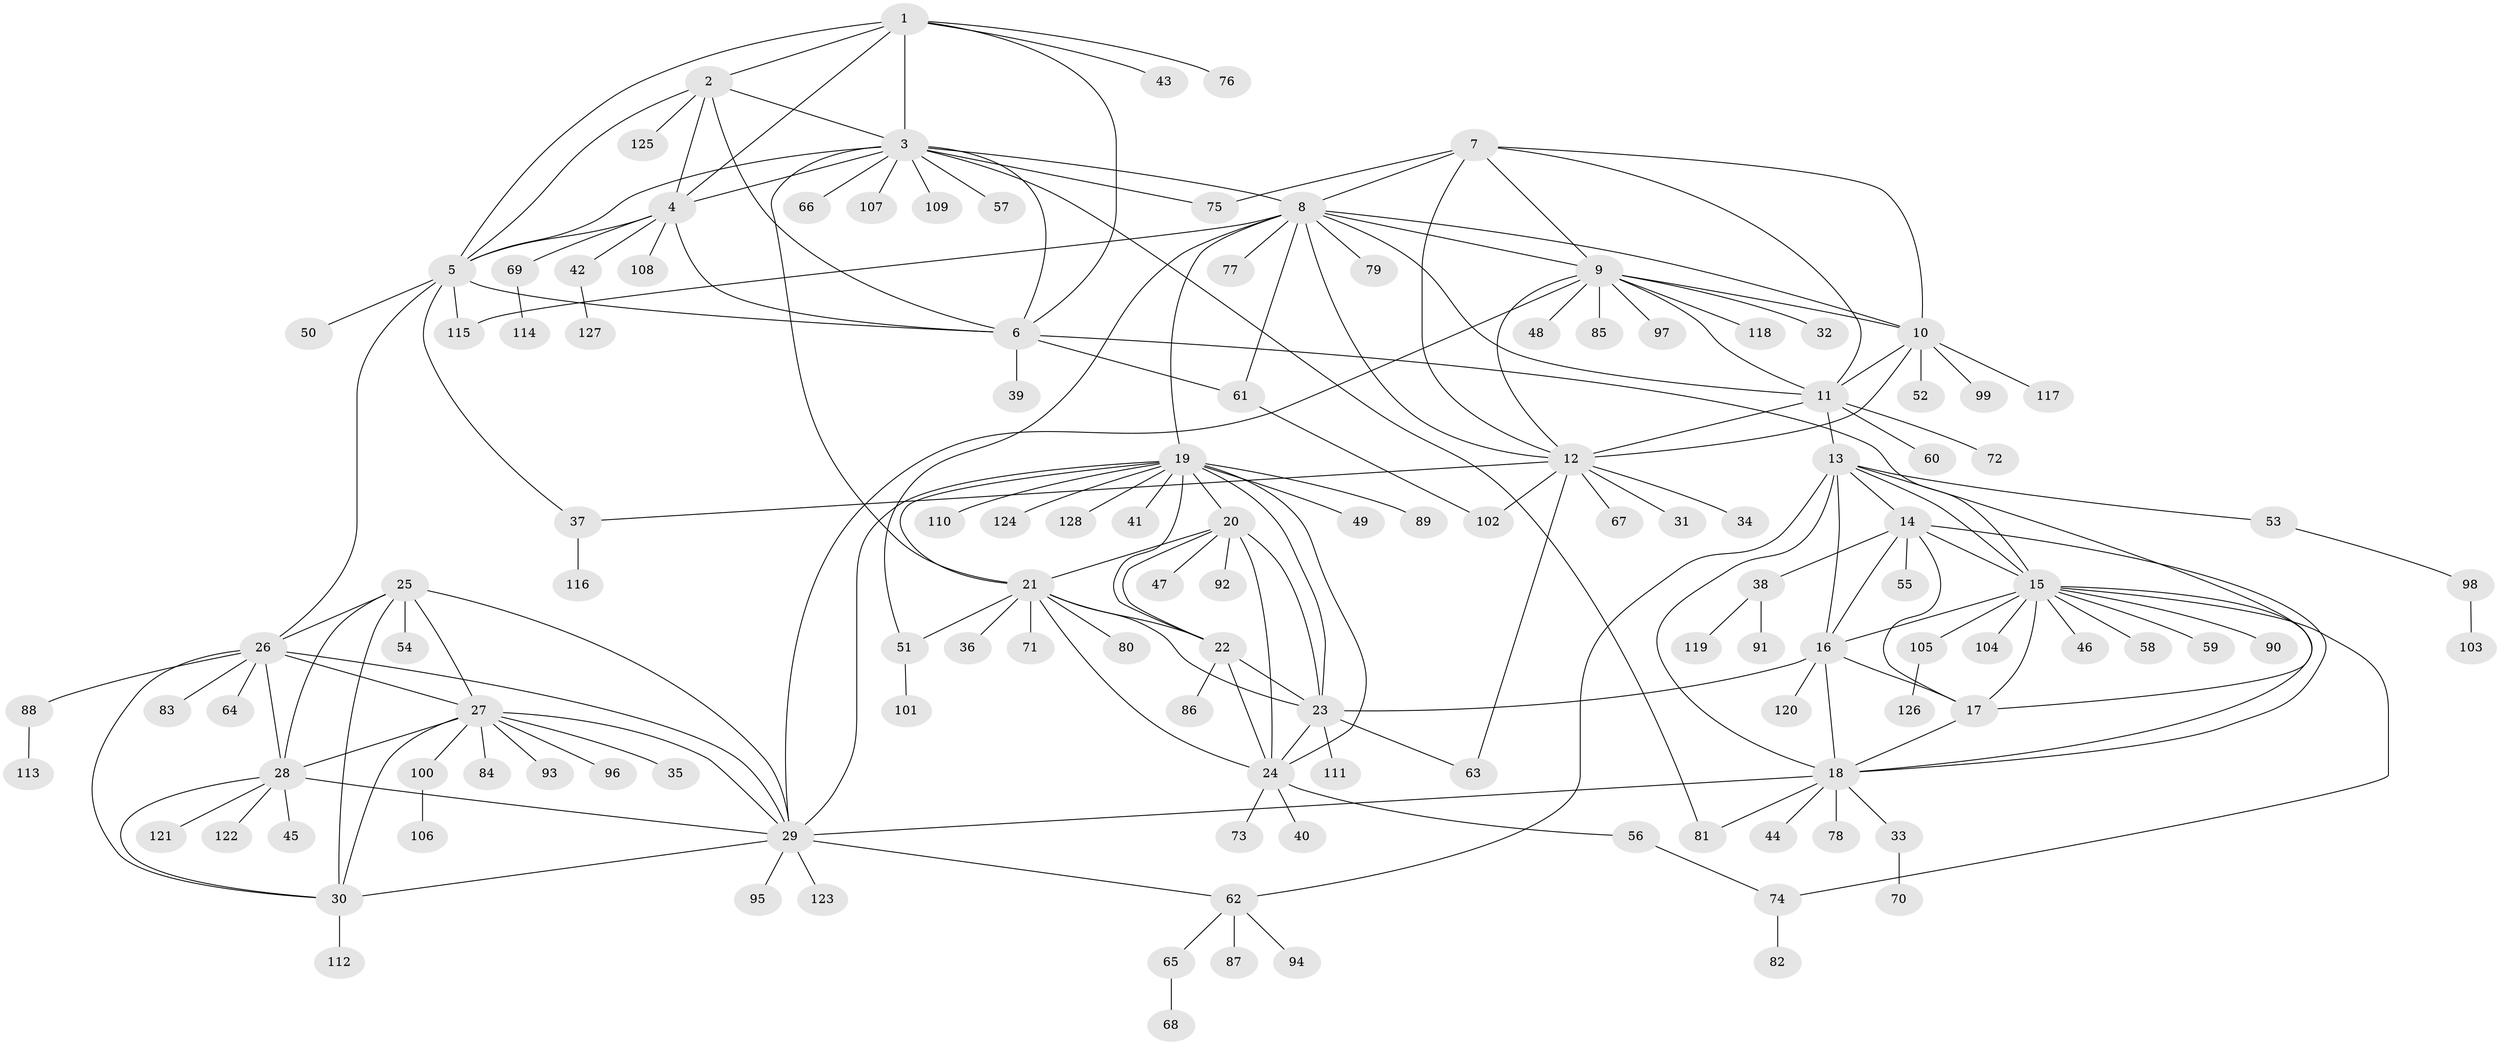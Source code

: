 // coarse degree distribution, {13: 0.010101010101010102, 7: 0.04040404040404041, 6: 0.04040404040404041, 8: 0.04040404040404041, 10: 0.010101010101010102, 9: 0.010101010101010102, 11: 0.020202020202020204, 4: 0.030303030303030304, 16: 0.010101010101010102, 3: 0.04040404040404041, 12: 0.010101010101010102, 1: 0.6666666666666666, 2: 0.0707070707070707}
// Generated by graph-tools (version 1.1) at 2025/24/03/03/25 07:24:16]
// undirected, 128 vertices, 193 edges
graph export_dot {
graph [start="1"]
  node [color=gray90,style=filled];
  1;
  2;
  3;
  4;
  5;
  6;
  7;
  8;
  9;
  10;
  11;
  12;
  13;
  14;
  15;
  16;
  17;
  18;
  19;
  20;
  21;
  22;
  23;
  24;
  25;
  26;
  27;
  28;
  29;
  30;
  31;
  32;
  33;
  34;
  35;
  36;
  37;
  38;
  39;
  40;
  41;
  42;
  43;
  44;
  45;
  46;
  47;
  48;
  49;
  50;
  51;
  52;
  53;
  54;
  55;
  56;
  57;
  58;
  59;
  60;
  61;
  62;
  63;
  64;
  65;
  66;
  67;
  68;
  69;
  70;
  71;
  72;
  73;
  74;
  75;
  76;
  77;
  78;
  79;
  80;
  81;
  82;
  83;
  84;
  85;
  86;
  87;
  88;
  89;
  90;
  91;
  92;
  93;
  94;
  95;
  96;
  97;
  98;
  99;
  100;
  101;
  102;
  103;
  104;
  105;
  106;
  107;
  108;
  109;
  110;
  111;
  112;
  113;
  114;
  115;
  116;
  117;
  118;
  119;
  120;
  121;
  122;
  123;
  124;
  125;
  126;
  127;
  128;
  1 -- 2;
  1 -- 3;
  1 -- 4;
  1 -- 5;
  1 -- 6;
  1 -- 43;
  1 -- 76;
  2 -- 3;
  2 -- 4;
  2 -- 5;
  2 -- 6;
  2 -- 125;
  3 -- 4;
  3 -- 5;
  3 -- 6;
  3 -- 8;
  3 -- 21;
  3 -- 57;
  3 -- 66;
  3 -- 75;
  3 -- 81;
  3 -- 107;
  3 -- 109;
  4 -- 5;
  4 -- 6;
  4 -- 42;
  4 -- 69;
  4 -- 108;
  5 -- 6;
  5 -- 26;
  5 -- 37;
  5 -- 50;
  5 -- 115;
  6 -- 15;
  6 -- 39;
  6 -- 61;
  7 -- 8;
  7 -- 9;
  7 -- 10;
  7 -- 11;
  7 -- 12;
  7 -- 75;
  8 -- 9;
  8 -- 10;
  8 -- 11;
  8 -- 12;
  8 -- 19;
  8 -- 51;
  8 -- 61;
  8 -- 77;
  8 -- 79;
  8 -- 115;
  9 -- 10;
  9 -- 11;
  9 -- 12;
  9 -- 29;
  9 -- 32;
  9 -- 48;
  9 -- 85;
  9 -- 97;
  9 -- 118;
  10 -- 11;
  10 -- 12;
  10 -- 52;
  10 -- 99;
  10 -- 117;
  11 -- 12;
  11 -- 13;
  11 -- 60;
  11 -- 72;
  12 -- 31;
  12 -- 34;
  12 -- 37;
  12 -- 63;
  12 -- 67;
  12 -- 102;
  13 -- 14;
  13 -- 15;
  13 -- 16;
  13 -- 17;
  13 -- 18;
  13 -- 53;
  13 -- 62;
  14 -- 15;
  14 -- 16;
  14 -- 17;
  14 -- 18;
  14 -- 38;
  14 -- 55;
  15 -- 16;
  15 -- 17;
  15 -- 18;
  15 -- 46;
  15 -- 58;
  15 -- 59;
  15 -- 74;
  15 -- 90;
  15 -- 104;
  15 -- 105;
  16 -- 17;
  16 -- 18;
  16 -- 23;
  16 -- 120;
  17 -- 18;
  18 -- 29;
  18 -- 33;
  18 -- 44;
  18 -- 78;
  18 -- 81;
  19 -- 20;
  19 -- 21;
  19 -- 22;
  19 -- 23;
  19 -- 24;
  19 -- 29;
  19 -- 41;
  19 -- 49;
  19 -- 89;
  19 -- 110;
  19 -- 124;
  19 -- 128;
  20 -- 21;
  20 -- 22;
  20 -- 23;
  20 -- 24;
  20 -- 47;
  20 -- 92;
  21 -- 22;
  21 -- 23;
  21 -- 24;
  21 -- 36;
  21 -- 51;
  21 -- 71;
  21 -- 80;
  22 -- 23;
  22 -- 24;
  22 -- 86;
  23 -- 24;
  23 -- 63;
  23 -- 111;
  24 -- 40;
  24 -- 56;
  24 -- 73;
  25 -- 26;
  25 -- 27;
  25 -- 28;
  25 -- 29;
  25 -- 30;
  25 -- 54;
  26 -- 27;
  26 -- 28;
  26 -- 29;
  26 -- 30;
  26 -- 64;
  26 -- 83;
  26 -- 88;
  27 -- 28;
  27 -- 29;
  27 -- 30;
  27 -- 35;
  27 -- 84;
  27 -- 93;
  27 -- 96;
  27 -- 100;
  28 -- 29;
  28 -- 30;
  28 -- 45;
  28 -- 121;
  28 -- 122;
  29 -- 30;
  29 -- 62;
  29 -- 95;
  29 -- 123;
  30 -- 112;
  33 -- 70;
  37 -- 116;
  38 -- 91;
  38 -- 119;
  42 -- 127;
  51 -- 101;
  53 -- 98;
  56 -- 74;
  61 -- 102;
  62 -- 65;
  62 -- 87;
  62 -- 94;
  65 -- 68;
  69 -- 114;
  74 -- 82;
  88 -- 113;
  98 -- 103;
  100 -- 106;
  105 -- 126;
}

